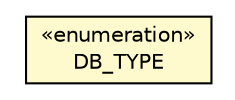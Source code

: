 #!/usr/local/bin/dot
#
# Class diagram 
# Generated by UMLGraph version R5_6-24-gf6e263 (http://www.umlgraph.org/)
#

digraph G {
	edge [fontname="Helvetica",fontsize=10,labelfontname="Helvetica",labelfontsize=10];
	node [fontname="Helvetica",fontsize=10,shape=plaintext];
	nodesep=0.25;
	ranksep=0.5;
	// com.orientechnologies.orient.etl.loader.OETLOrientDBLoader.DB_TYPE
	c3139101 [label=<<table title="com.orientechnologies.orient.etl.loader.OETLOrientDBLoader.DB_TYPE" border="0" cellborder="1" cellspacing="0" cellpadding="2" port="p" bgcolor="lemonChiffon" href="./OETLOrientDBLoader.DB_TYPE.html">
		<tr><td><table border="0" cellspacing="0" cellpadding="1">
<tr><td align="center" balign="center"> &#171;enumeration&#187; </td></tr>
<tr><td align="center" balign="center"> DB_TYPE </td></tr>
		</table></td></tr>
		</table>>, URL="./OETLOrientDBLoader.DB_TYPE.html", fontname="Helvetica", fontcolor="black", fontsize=10.0];
}


